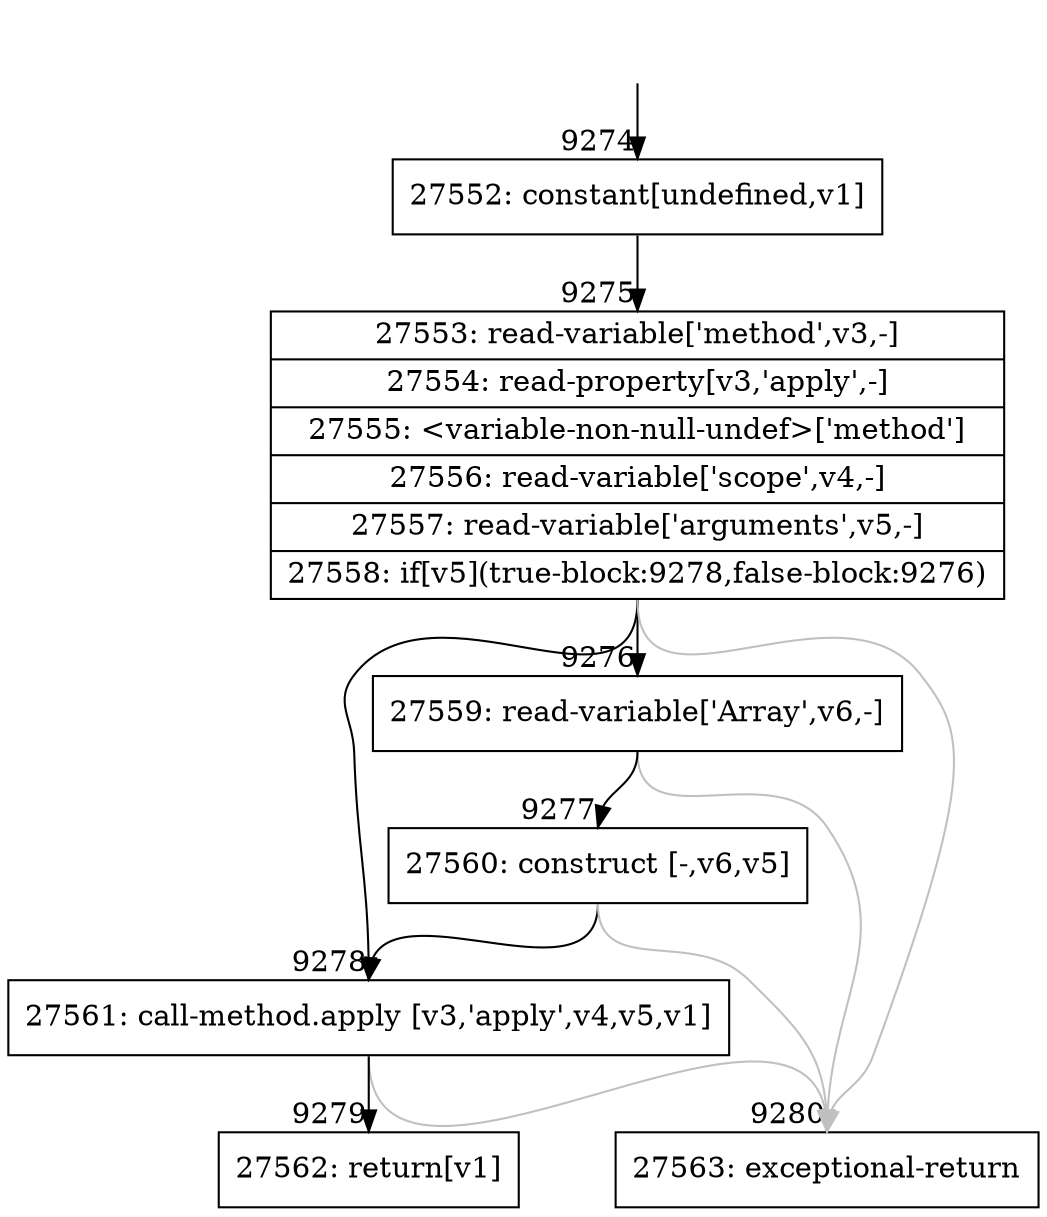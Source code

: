 digraph {
rankdir="TD"
BB_entry636[shape=none,label=""];
BB_entry636 -> BB9274 [tailport=s, headport=n, headlabel="    9274"]
BB9274 [shape=record label="{27552: constant[undefined,v1]}" ] 
BB9274 -> BB9275 [tailport=s, headport=n, headlabel="      9275"]
BB9275 [shape=record label="{27553: read-variable['method',v3,-]|27554: read-property[v3,'apply',-]|27555: \<variable-non-null-undef\>['method']|27556: read-variable['scope',v4,-]|27557: read-variable['arguments',v5,-]|27558: if[v5](true-block:9278,false-block:9276)}" ] 
BB9275 -> BB9278 [tailport=s, headport=n, headlabel="      9278"]
BB9275 -> BB9276 [tailport=s, headport=n, headlabel="      9276"]
BB9275 -> BB9280 [tailport=s, headport=n, color=gray, headlabel="      9280"]
BB9276 [shape=record label="{27559: read-variable['Array',v6,-]}" ] 
BB9276 -> BB9277 [tailport=s, headport=n, headlabel="      9277"]
BB9276 -> BB9280 [tailport=s, headport=n, color=gray]
BB9277 [shape=record label="{27560: construct [-,v6,v5]}" ] 
BB9277 -> BB9278 [tailport=s, headport=n]
BB9277 -> BB9280 [tailport=s, headport=n, color=gray]
BB9278 [shape=record label="{27561: call-method.apply [v3,'apply',v4,v5,v1]}" ] 
BB9278 -> BB9279 [tailport=s, headport=n, headlabel="      9279"]
BB9278 -> BB9280 [tailport=s, headport=n, color=gray]
BB9279 [shape=record label="{27562: return[v1]}" ] 
BB9280 [shape=record label="{27563: exceptional-return}" ] 
//#$~ 12986
}
